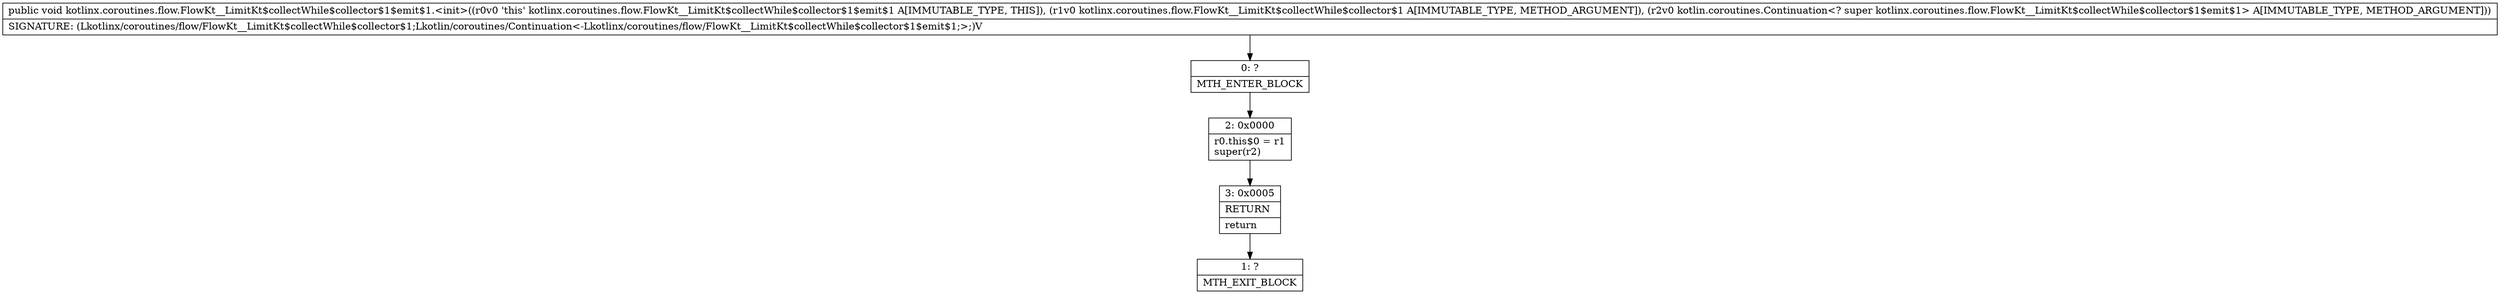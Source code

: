 digraph "CFG forkotlinx.coroutines.flow.FlowKt__LimitKt$collectWhile$collector$1$emit$1.\<init\>(Lkotlinx\/coroutines\/flow\/FlowKt__LimitKt$collectWhile$collector$1;Lkotlin\/coroutines\/Continuation;)V" {
Node_0 [shape=record,label="{0\:\ ?|MTH_ENTER_BLOCK\l}"];
Node_2 [shape=record,label="{2\:\ 0x0000|r0.this$0 = r1\lsuper(r2)\l}"];
Node_3 [shape=record,label="{3\:\ 0x0005|RETURN\l|return\l}"];
Node_1 [shape=record,label="{1\:\ ?|MTH_EXIT_BLOCK\l}"];
MethodNode[shape=record,label="{public void kotlinx.coroutines.flow.FlowKt__LimitKt$collectWhile$collector$1$emit$1.\<init\>((r0v0 'this' kotlinx.coroutines.flow.FlowKt__LimitKt$collectWhile$collector$1$emit$1 A[IMMUTABLE_TYPE, THIS]), (r1v0 kotlinx.coroutines.flow.FlowKt__LimitKt$collectWhile$collector$1 A[IMMUTABLE_TYPE, METHOD_ARGUMENT]), (r2v0 kotlin.coroutines.Continuation\<? super kotlinx.coroutines.flow.FlowKt__LimitKt$collectWhile$collector$1$emit$1\> A[IMMUTABLE_TYPE, METHOD_ARGUMENT]))  | SIGNATURE: (Lkotlinx\/coroutines\/flow\/FlowKt__LimitKt$collectWhile$collector$1;Lkotlin\/coroutines\/Continuation\<\-Lkotlinx\/coroutines\/flow\/FlowKt__LimitKt$collectWhile$collector$1$emit$1;\>;)V\l}"];
MethodNode -> Node_0;Node_0 -> Node_2;
Node_2 -> Node_3;
Node_3 -> Node_1;
}

